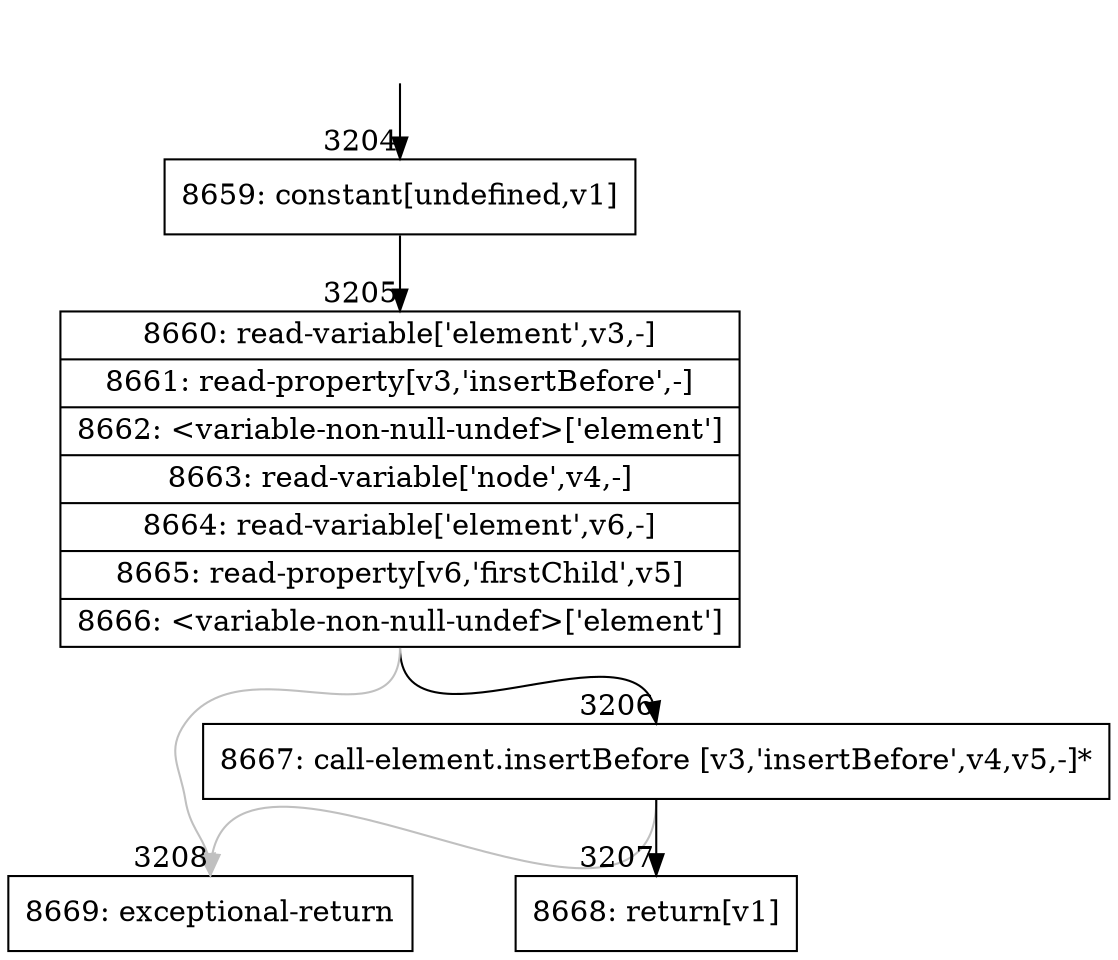digraph {
rankdir="TD"
BB_entry277[shape=none,label=""];
BB_entry277 -> BB3204 [tailport=s, headport=n, headlabel="    3204"]
BB3204 [shape=record label="{8659: constant[undefined,v1]}" ] 
BB3204 -> BB3205 [tailport=s, headport=n, headlabel="      3205"]
BB3205 [shape=record label="{8660: read-variable['element',v3,-]|8661: read-property[v3,'insertBefore',-]|8662: \<variable-non-null-undef\>['element']|8663: read-variable['node',v4,-]|8664: read-variable['element',v6,-]|8665: read-property[v6,'firstChild',v5]|8666: \<variable-non-null-undef\>['element']}" ] 
BB3205 -> BB3206 [tailport=s, headport=n, headlabel="      3206"]
BB3205 -> BB3208 [tailport=s, headport=n, color=gray, headlabel="      3208"]
BB3206 [shape=record label="{8667: call-element.insertBefore [v3,'insertBefore',v4,v5,-]*}" ] 
BB3206 -> BB3207 [tailport=s, headport=n, headlabel="      3207"]
BB3206 -> BB3208 [tailport=s, headport=n, color=gray]
BB3207 [shape=record label="{8668: return[v1]}" ] 
BB3208 [shape=record label="{8669: exceptional-return}" ] 
//#$~ 2315
}
